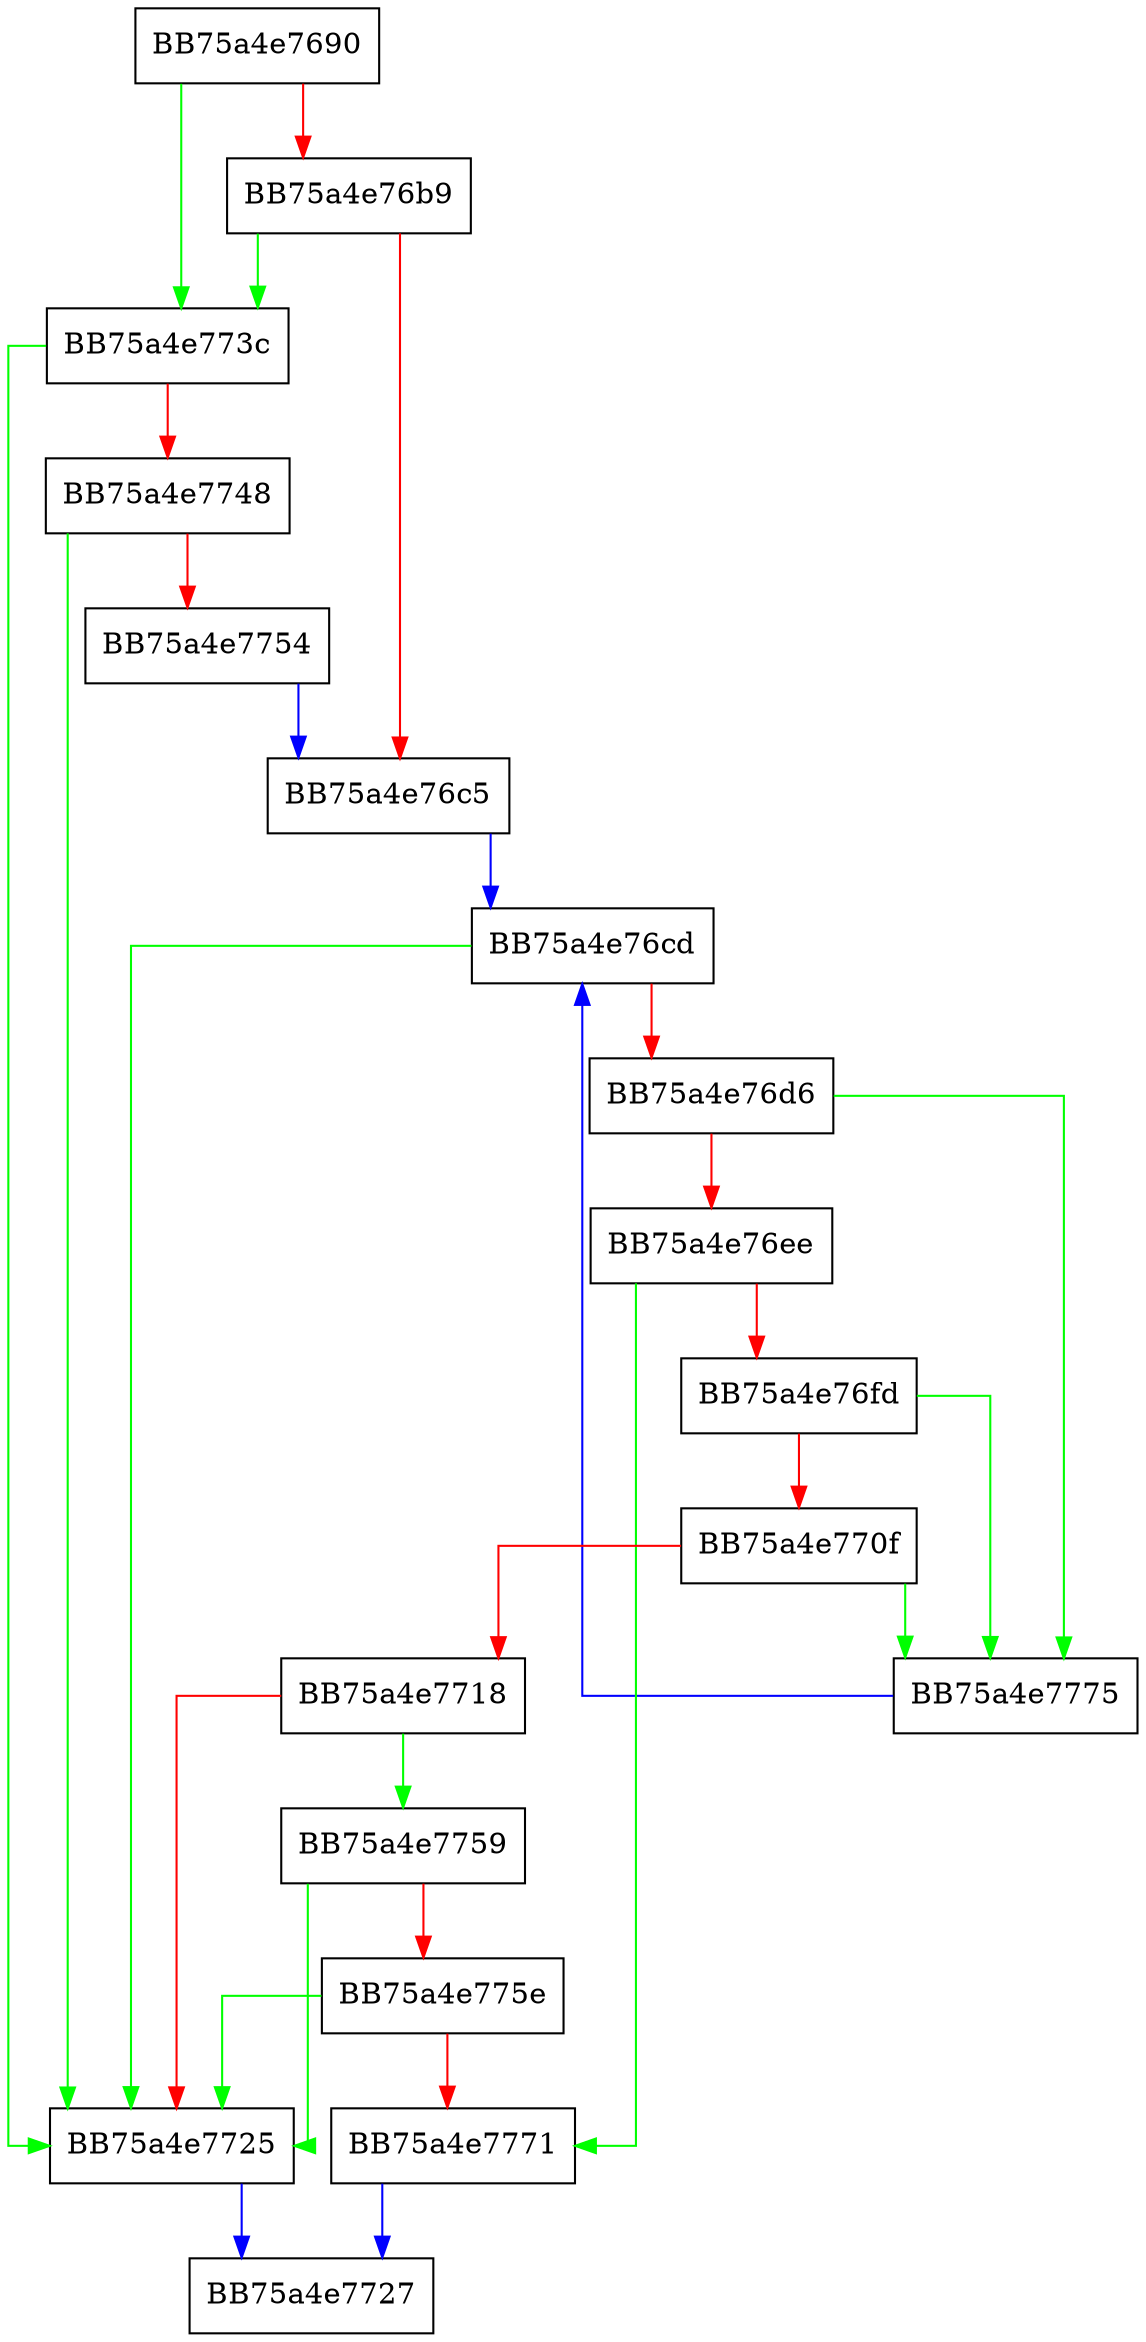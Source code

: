digraph scan_pestatic {
  node [shape="box"];
  graph [splines=ortho];
  BB75a4e7690 -> BB75a4e773c [color="green"];
  BB75a4e7690 -> BB75a4e76b9 [color="red"];
  BB75a4e76b9 -> BB75a4e773c [color="green"];
  BB75a4e76b9 -> BB75a4e76c5 [color="red"];
  BB75a4e76c5 -> BB75a4e76cd [color="blue"];
  BB75a4e76cd -> BB75a4e7725 [color="green"];
  BB75a4e76cd -> BB75a4e76d6 [color="red"];
  BB75a4e76d6 -> BB75a4e7775 [color="green"];
  BB75a4e76d6 -> BB75a4e76ee [color="red"];
  BB75a4e76ee -> BB75a4e7771 [color="green"];
  BB75a4e76ee -> BB75a4e76fd [color="red"];
  BB75a4e76fd -> BB75a4e7775 [color="green"];
  BB75a4e76fd -> BB75a4e770f [color="red"];
  BB75a4e770f -> BB75a4e7775 [color="green"];
  BB75a4e770f -> BB75a4e7718 [color="red"];
  BB75a4e7718 -> BB75a4e7759 [color="green"];
  BB75a4e7718 -> BB75a4e7725 [color="red"];
  BB75a4e7725 -> BB75a4e7727 [color="blue"];
  BB75a4e773c -> BB75a4e7725 [color="green"];
  BB75a4e773c -> BB75a4e7748 [color="red"];
  BB75a4e7748 -> BB75a4e7725 [color="green"];
  BB75a4e7748 -> BB75a4e7754 [color="red"];
  BB75a4e7754 -> BB75a4e76c5 [color="blue"];
  BB75a4e7759 -> BB75a4e7725 [color="green"];
  BB75a4e7759 -> BB75a4e775e [color="red"];
  BB75a4e775e -> BB75a4e7725 [color="green"];
  BB75a4e775e -> BB75a4e7771 [color="red"];
  BB75a4e7771 -> BB75a4e7727 [color="blue"];
  BB75a4e7775 -> BB75a4e76cd [color="blue"];
}